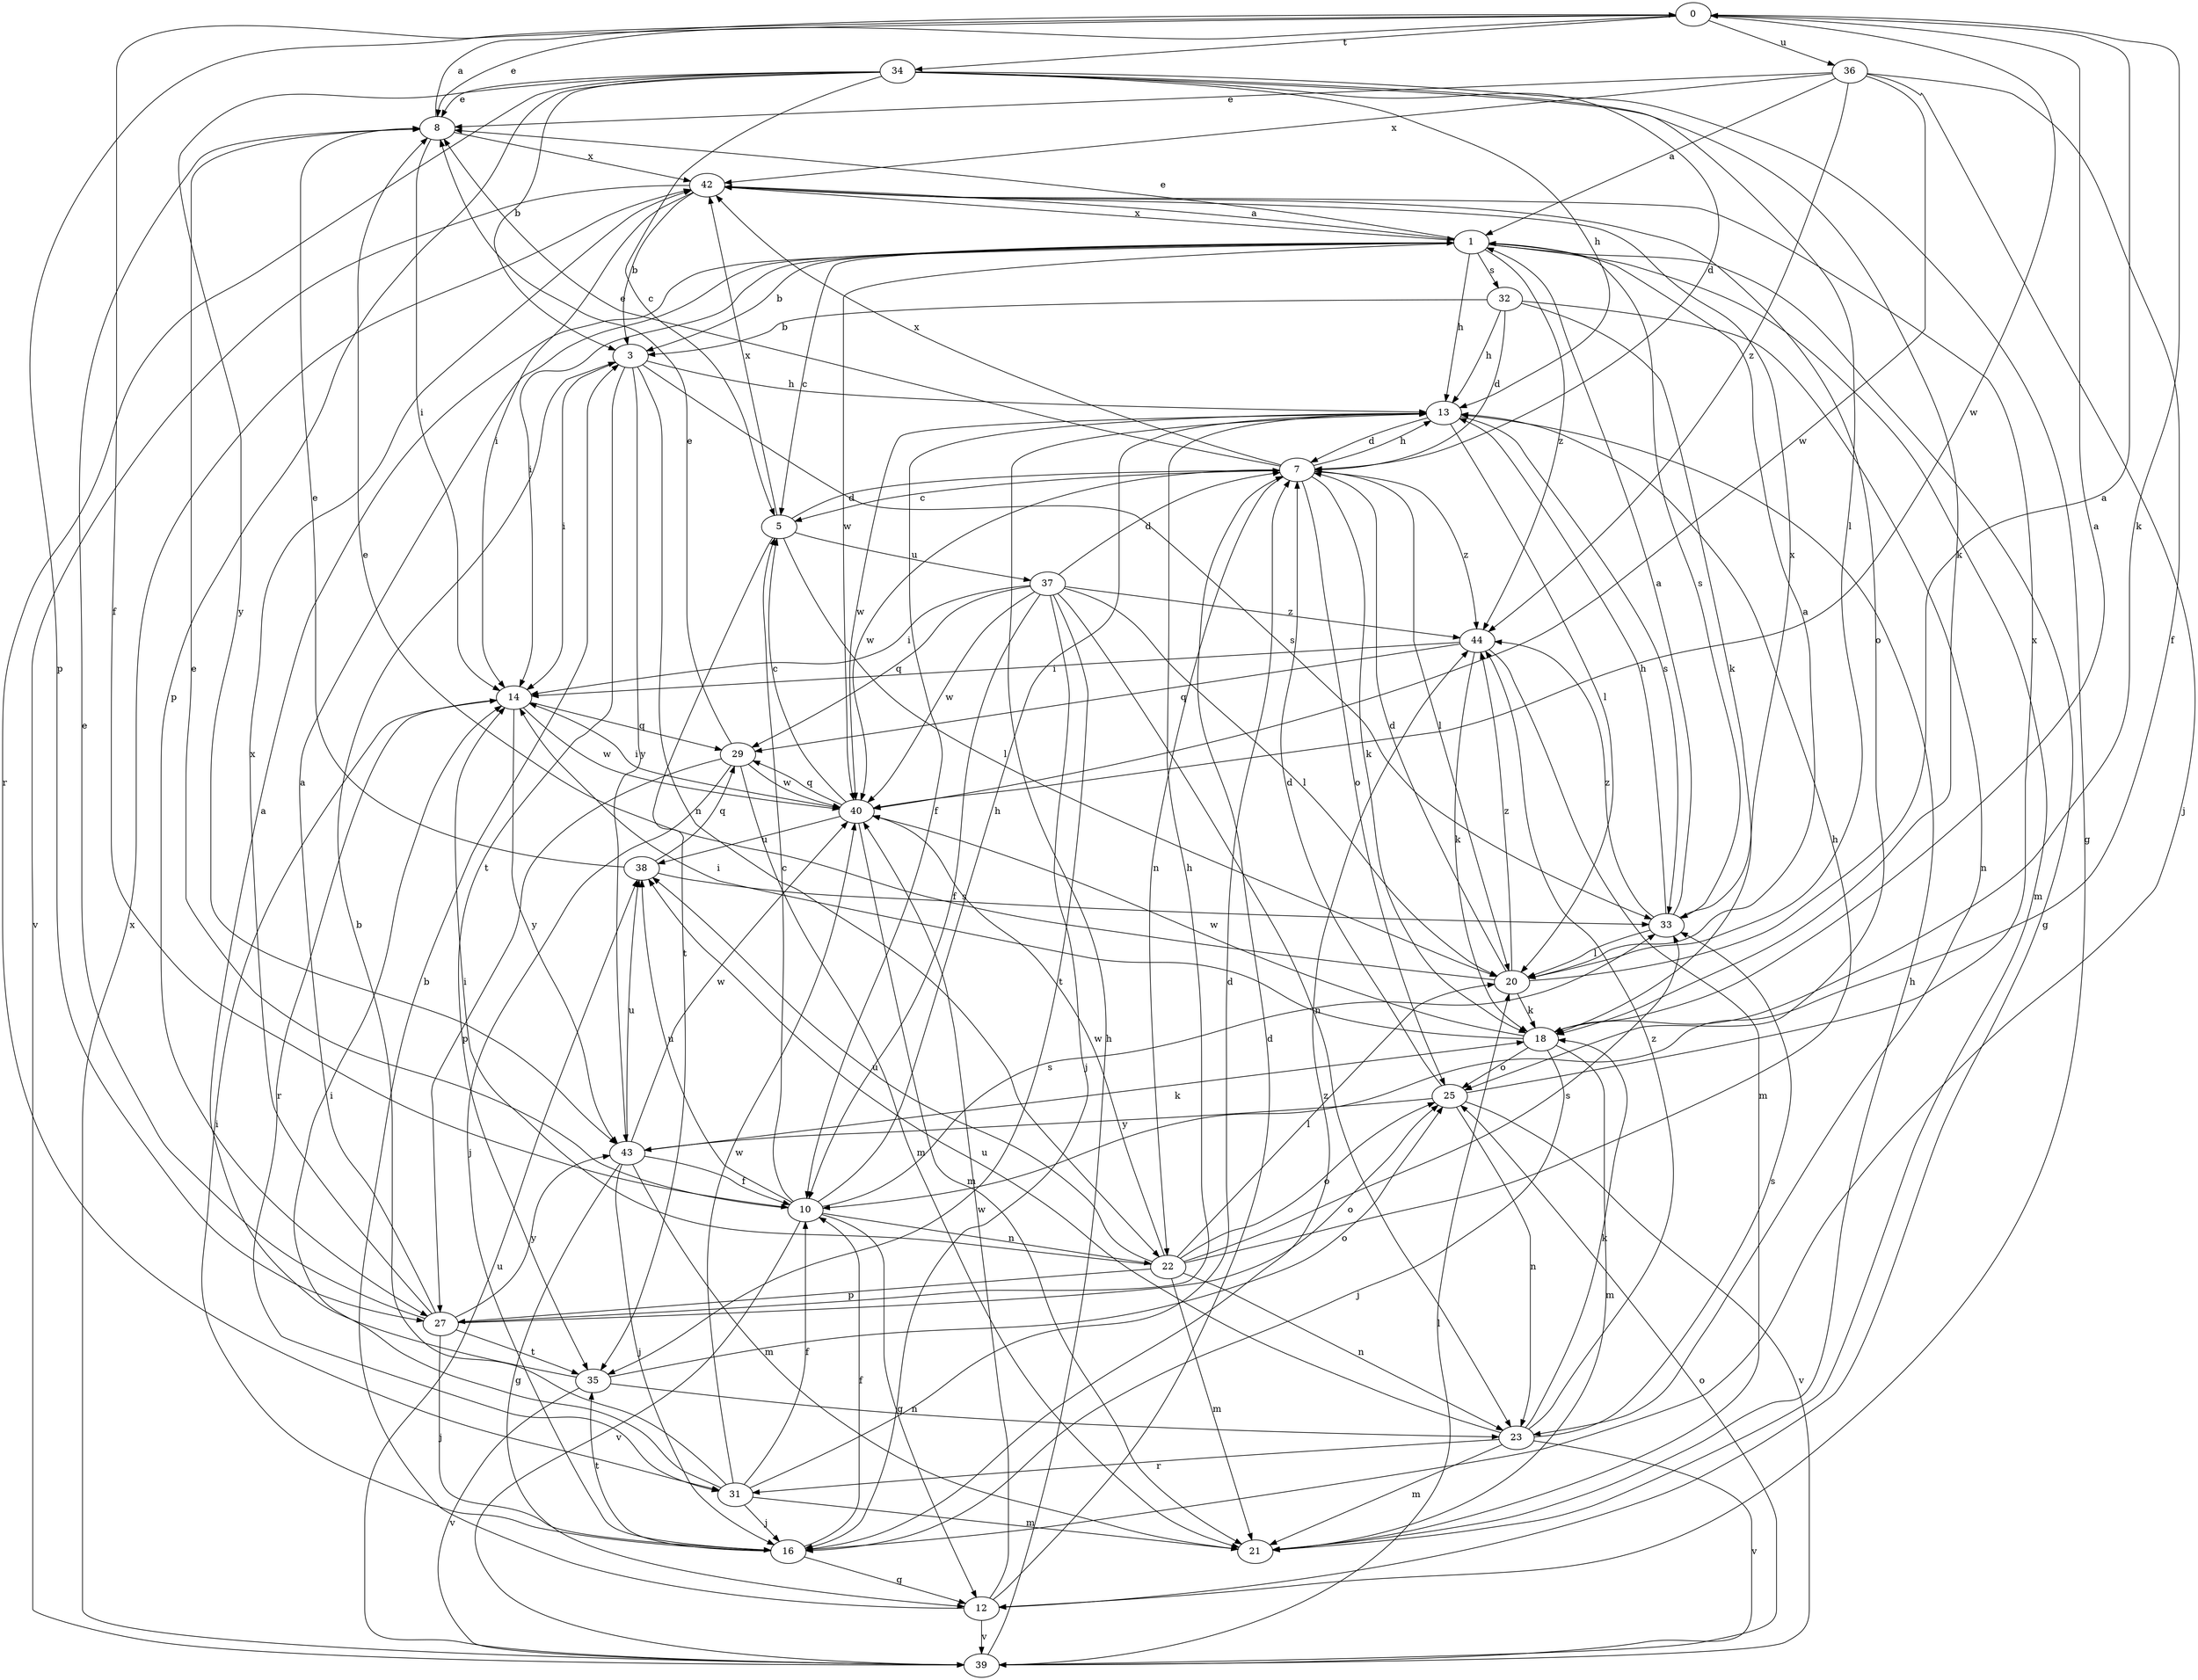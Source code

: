 strict digraph  {
0;
1;
3;
5;
7;
8;
10;
12;
13;
14;
16;
18;
20;
21;
22;
23;
25;
27;
29;
31;
32;
33;
34;
35;
36;
37;
38;
39;
40;
42;
43;
44;
0 -> 8  [label=e];
0 -> 10  [label=f];
0 -> 18  [label=k];
0 -> 27  [label=p];
0 -> 34  [label=t];
0 -> 36  [label=u];
0 -> 40  [label=w];
1 -> 3  [label=b];
1 -> 5  [label=c];
1 -> 8  [label=e];
1 -> 12  [label=g];
1 -> 13  [label=h];
1 -> 14  [label=i];
1 -> 21  [label=m];
1 -> 32  [label=s];
1 -> 33  [label=s];
1 -> 40  [label=w];
1 -> 42  [label=x];
1 -> 44  [label=z];
3 -> 13  [label=h];
3 -> 14  [label=i];
3 -> 22  [label=n];
3 -> 33  [label=s];
3 -> 35  [label=t];
3 -> 43  [label=y];
5 -> 7  [label=d];
5 -> 20  [label=l];
5 -> 35  [label=t];
5 -> 37  [label=u];
5 -> 42  [label=x];
7 -> 5  [label=c];
7 -> 8  [label=e];
7 -> 13  [label=h];
7 -> 18  [label=k];
7 -> 20  [label=l];
7 -> 22  [label=n];
7 -> 25  [label=o];
7 -> 40  [label=w];
7 -> 42  [label=x];
7 -> 44  [label=z];
8 -> 0  [label=a];
8 -> 14  [label=i];
8 -> 42  [label=x];
10 -> 5  [label=c];
10 -> 8  [label=e];
10 -> 12  [label=g];
10 -> 13  [label=h];
10 -> 22  [label=n];
10 -> 33  [label=s];
10 -> 38  [label=u];
10 -> 39  [label=v];
12 -> 3  [label=b];
12 -> 7  [label=d];
12 -> 39  [label=v];
12 -> 40  [label=w];
13 -> 7  [label=d];
13 -> 10  [label=f];
13 -> 20  [label=l];
13 -> 33  [label=s];
13 -> 40  [label=w];
14 -> 29  [label=q];
14 -> 31  [label=r];
14 -> 40  [label=w];
14 -> 43  [label=y];
16 -> 10  [label=f];
16 -> 12  [label=g];
16 -> 14  [label=i];
16 -> 35  [label=t];
16 -> 44  [label=z];
18 -> 0  [label=a];
18 -> 14  [label=i];
18 -> 16  [label=j];
18 -> 21  [label=m];
18 -> 25  [label=o];
18 -> 40  [label=w];
20 -> 0  [label=a];
20 -> 1  [label=a];
20 -> 7  [label=d];
20 -> 8  [label=e];
20 -> 18  [label=k];
20 -> 44  [label=z];
21 -> 13  [label=h];
22 -> 13  [label=h];
22 -> 14  [label=i];
22 -> 20  [label=l];
22 -> 21  [label=m];
22 -> 23  [label=n];
22 -> 25  [label=o];
22 -> 27  [label=p];
22 -> 33  [label=s];
22 -> 38  [label=u];
22 -> 40  [label=w];
23 -> 18  [label=k];
23 -> 21  [label=m];
23 -> 31  [label=r];
23 -> 33  [label=s];
23 -> 38  [label=u];
23 -> 39  [label=v];
23 -> 44  [label=z];
25 -> 7  [label=d];
25 -> 23  [label=n];
25 -> 39  [label=v];
25 -> 42  [label=x];
25 -> 43  [label=y];
27 -> 1  [label=a];
27 -> 8  [label=e];
27 -> 13  [label=h];
27 -> 16  [label=j];
27 -> 25  [label=o];
27 -> 35  [label=t];
27 -> 42  [label=x];
27 -> 43  [label=y];
29 -> 8  [label=e];
29 -> 16  [label=j];
29 -> 21  [label=m];
29 -> 27  [label=p];
29 -> 40  [label=w];
31 -> 3  [label=b];
31 -> 7  [label=d];
31 -> 10  [label=f];
31 -> 14  [label=i];
31 -> 16  [label=j];
31 -> 21  [label=m];
31 -> 40  [label=w];
32 -> 3  [label=b];
32 -> 7  [label=d];
32 -> 13  [label=h];
32 -> 18  [label=k];
32 -> 23  [label=n];
33 -> 1  [label=a];
33 -> 13  [label=h];
33 -> 20  [label=l];
33 -> 42  [label=x];
33 -> 44  [label=z];
34 -> 3  [label=b];
34 -> 5  [label=c];
34 -> 7  [label=d];
34 -> 8  [label=e];
34 -> 12  [label=g];
34 -> 13  [label=h];
34 -> 18  [label=k];
34 -> 20  [label=l];
34 -> 27  [label=p];
34 -> 31  [label=r];
34 -> 43  [label=y];
35 -> 1  [label=a];
35 -> 23  [label=n];
35 -> 25  [label=o];
35 -> 39  [label=v];
36 -> 1  [label=a];
36 -> 8  [label=e];
36 -> 10  [label=f];
36 -> 16  [label=j];
36 -> 40  [label=w];
36 -> 42  [label=x];
36 -> 44  [label=z];
37 -> 7  [label=d];
37 -> 10  [label=f];
37 -> 14  [label=i];
37 -> 16  [label=j];
37 -> 20  [label=l];
37 -> 23  [label=n];
37 -> 29  [label=q];
37 -> 35  [label=t];
37 -> 40  [label=w];
37 -> 44  [label=z];
38 -> 8  [label=e];
38 -> 29  [label=q];
38 -> 33  [label=s];
39 -> 13  [label=h];
39 -> 20  [label=l];
39 -> 25  [label=o];
39 -> 38  [label=u];
39 -> 42  [label=x];
40 -> 5  [label=c];
40 -> 14  [label=i];
40 -> 21  [label=m];
40 -> 29  [label=q];
40 -> 38  [label=u];
42 -> 1  [label=a];
42 -> 3  [label=b];
42 -> 14  [label=i];
42 -> 25  [label=o];
42 -> 39  [label=v];
43 -> 10  [label=f];
43 -> 12  [label=g];
43 -> 16  [label=j];
43 -> 18  [label=k];
43 -> 21  [label=m];
43 -> 38  [label=u];
43 -> 40  [label=w];
44 -> 14  [label=i];
44 -> 18  [label=k];
44 -> 21  [label=m];
44 -> 29  [label=q];
}
